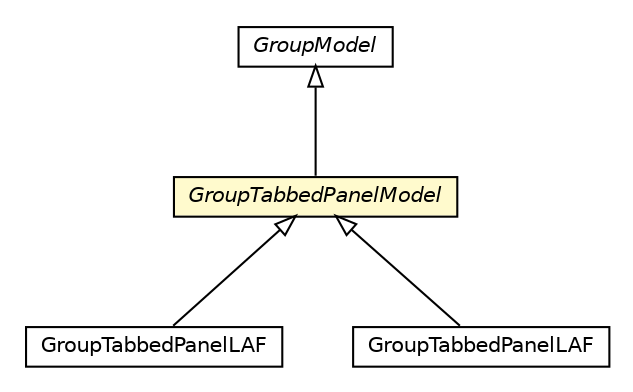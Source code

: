 #!/usr/local/bin/dot
#
# Class diagram 
# Generated by UMLGraph version R5_6-24-gf6e263 (http://www.umlgraph.org/)
#

digraph G {
	edge [fontname="Helvetica",fontsize=10,labelfontname="Helvetica",labelfontsize=10];
	node [fontname="Helvetica",fontsize=10,shape=plaintext];
	nodesep=0.25;
	ranksep=0.5;
	// org.universAAL.ui.handler.gui.swing.model.FormControl.GroupTabbedPanelModel
	c4306976 [label=<<table title="org.universAAL.ui.handler.gui.swing.model.FormControl.GroupTabbedPanelModel" border="0" cellborder="1" cellspacing="0" cellpadding="2" port="p" bgcolor="lemonChiffon" href="./GroupTabbedPanelModel.html">
		<tr><td><table border="0" cellspacing="0" cellpadding="1">
<tr><td align="center" balign="center"><font face="Helvetica-Oblique"> GroupTabbedPanelModel </font></td></tr>
		</table></td></tr>
		</table>>, URL="./GroupTabbedPanelModel.html", fontname="Helvetica", fontcolor="black", fontsize=10.0];
	// org.universAAL.ui.handler.gui.swing.model.FormControl.GroupModel
	c4306984 [label=<<table title="org.universAAL.ui.handler.gui.swing.model.FormControl.GroupModel" border="0" cellborder="1" cellspacing="0" cellpadding="2" port="p" href="./GroupModel.html">
		<tr><td><table border="0" cellspacing="0" cellpadding="1">
<tr><td align="center" balign="center"><font face="Helvetica-Oblique"> GroupModel </font></td></tr>
		</table></td></tr>
		</table>>, URL="./GroupModel.html", fontname="Helvetica", fontcolor="black", fontsize=10.0];
	// org.universAAL.ui.handler.gui.swing.defaultLookAndFeel.GroupTabbedPanelLAF
	c4307014 [label=<<table title="org.universAAL.ui.handler.gui.swing.defaultLookAndFeel.GroupTabbedPanelLAF" border="0" cellborder="1" cellspacing="0" cellpadding="2" port="p" href="../../defaultLookAndFeel/GroupTabbedPanelLAF.html">
		<tr><td><table border="0" cellspacing="0" cellpadding="1">
<tr><td align="center" balign="center"> GroupTabbedPanelLAF </td></tr>
		</table></td></tr>
		</table>>, URL="../../defaultLookAndFeel/GroupTabbedPanelLAF.html", fontname="Helvetica", fontcolor="black", fontsize=10.0];
	// org.universAAL.ui.gui.swing.bluesteelLAF.GroupTabbedPanelLAF
	c4307043 [label=<<table title="org.universAAL.ui.gui.swing.bluesteelLAF.GroupTabbedPanelLAF" border="0" cellborder="1" cellspacing="0" cellpadding="2" port="p" href="../../../../../gui/swing/bluesteelLAF/GroupTabbedPanelLAF.html">
		<tr><td><table border="0" cellspacing="0" cellpadding="1">
<tr><td align="center" balign="center"> GroupTabbedPanelLAF </td></tr>
		</table></td></tr>
		</table>>, URL="../../../../../gui/swing/bluesteelLAF/GroupTabbedPanelLAF.html", fontname="Helvetica", fontcolor="black", fontsize=10.0];
	//org.universAAL.ui.handler.gui.swing.model.FormControl.GroupTabbedPanelModel extends org.universAAL.ui.handler.gui.swing.model.FormControl.GroupModel
	c4306984:p -> c4306976:p [dir=back,arrowtail=empty];
	//org.universAAL.ui.handler.gui.swing.defaultLookAndFeel.GroupTabbedPanelLAF extends org.universAAL.ui.handler.gui.swing.model.FormControl.GroupTabbedPanelModel
	c4306976:p -> c4307014:p [dir=back,arrowtail=empty];
	//org.universAAL.ui.gui.swing.bluesteelLAF.GroupTabbedPanelLAF extends org.universAAL.ui.handler.gui.swing.model.FormControl.GroupTabbedPanelModel
	c4306976:p -> c4307043:p [dir=back,arrowtail=empty];
}

